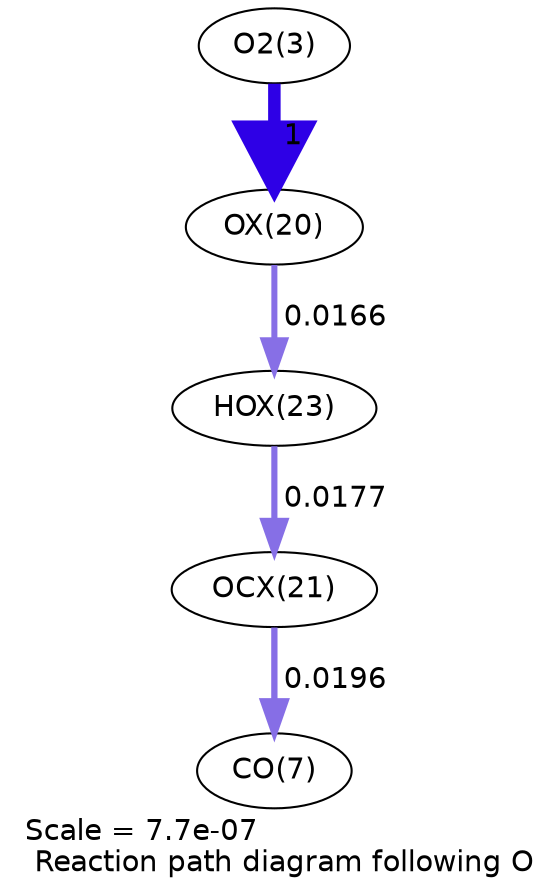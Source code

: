 digraph reaction_paths {
center=1;
s5 -> s26[fontname="Helvetica", penwidth=6, arrowsize=3, color="0.7, 1.5, 0.9"
, label=" 1"];
s26 -> s29[fontname="Helvetica", penwidth=2.9, arrowsize=1.45, color="0.7, 0.517, 0.9"
, label=" 0.0166"];
s29 -> s27[fontname="Helvetica", penwidth=2.95, arrowsize=1.48, color="0.7, 0.518, 0.9"
, label=" 0.0177"];
s27 -> s9[fontname="Helvetica", penwidth=3.03, arrowsize=1.52, color="0.7, 0.52, 0.9"
, label=" 0.0196"];
s5 [ fontname="Helvetica", label="O2(3)"];
s9 [ fontname="Helvetica", label="CO(7)"];
s26 [ fontname="Helvetica", label="OX(20)"];
s27 [ fontname="Helvetica", label="OCX(21)"];
s29 [ fontname="Helvetica", label="HOX(23)"];
 label = "Scale = 7.7e-07\l Reaction path diagram following O";
 fontname = "Helvetica";
}
